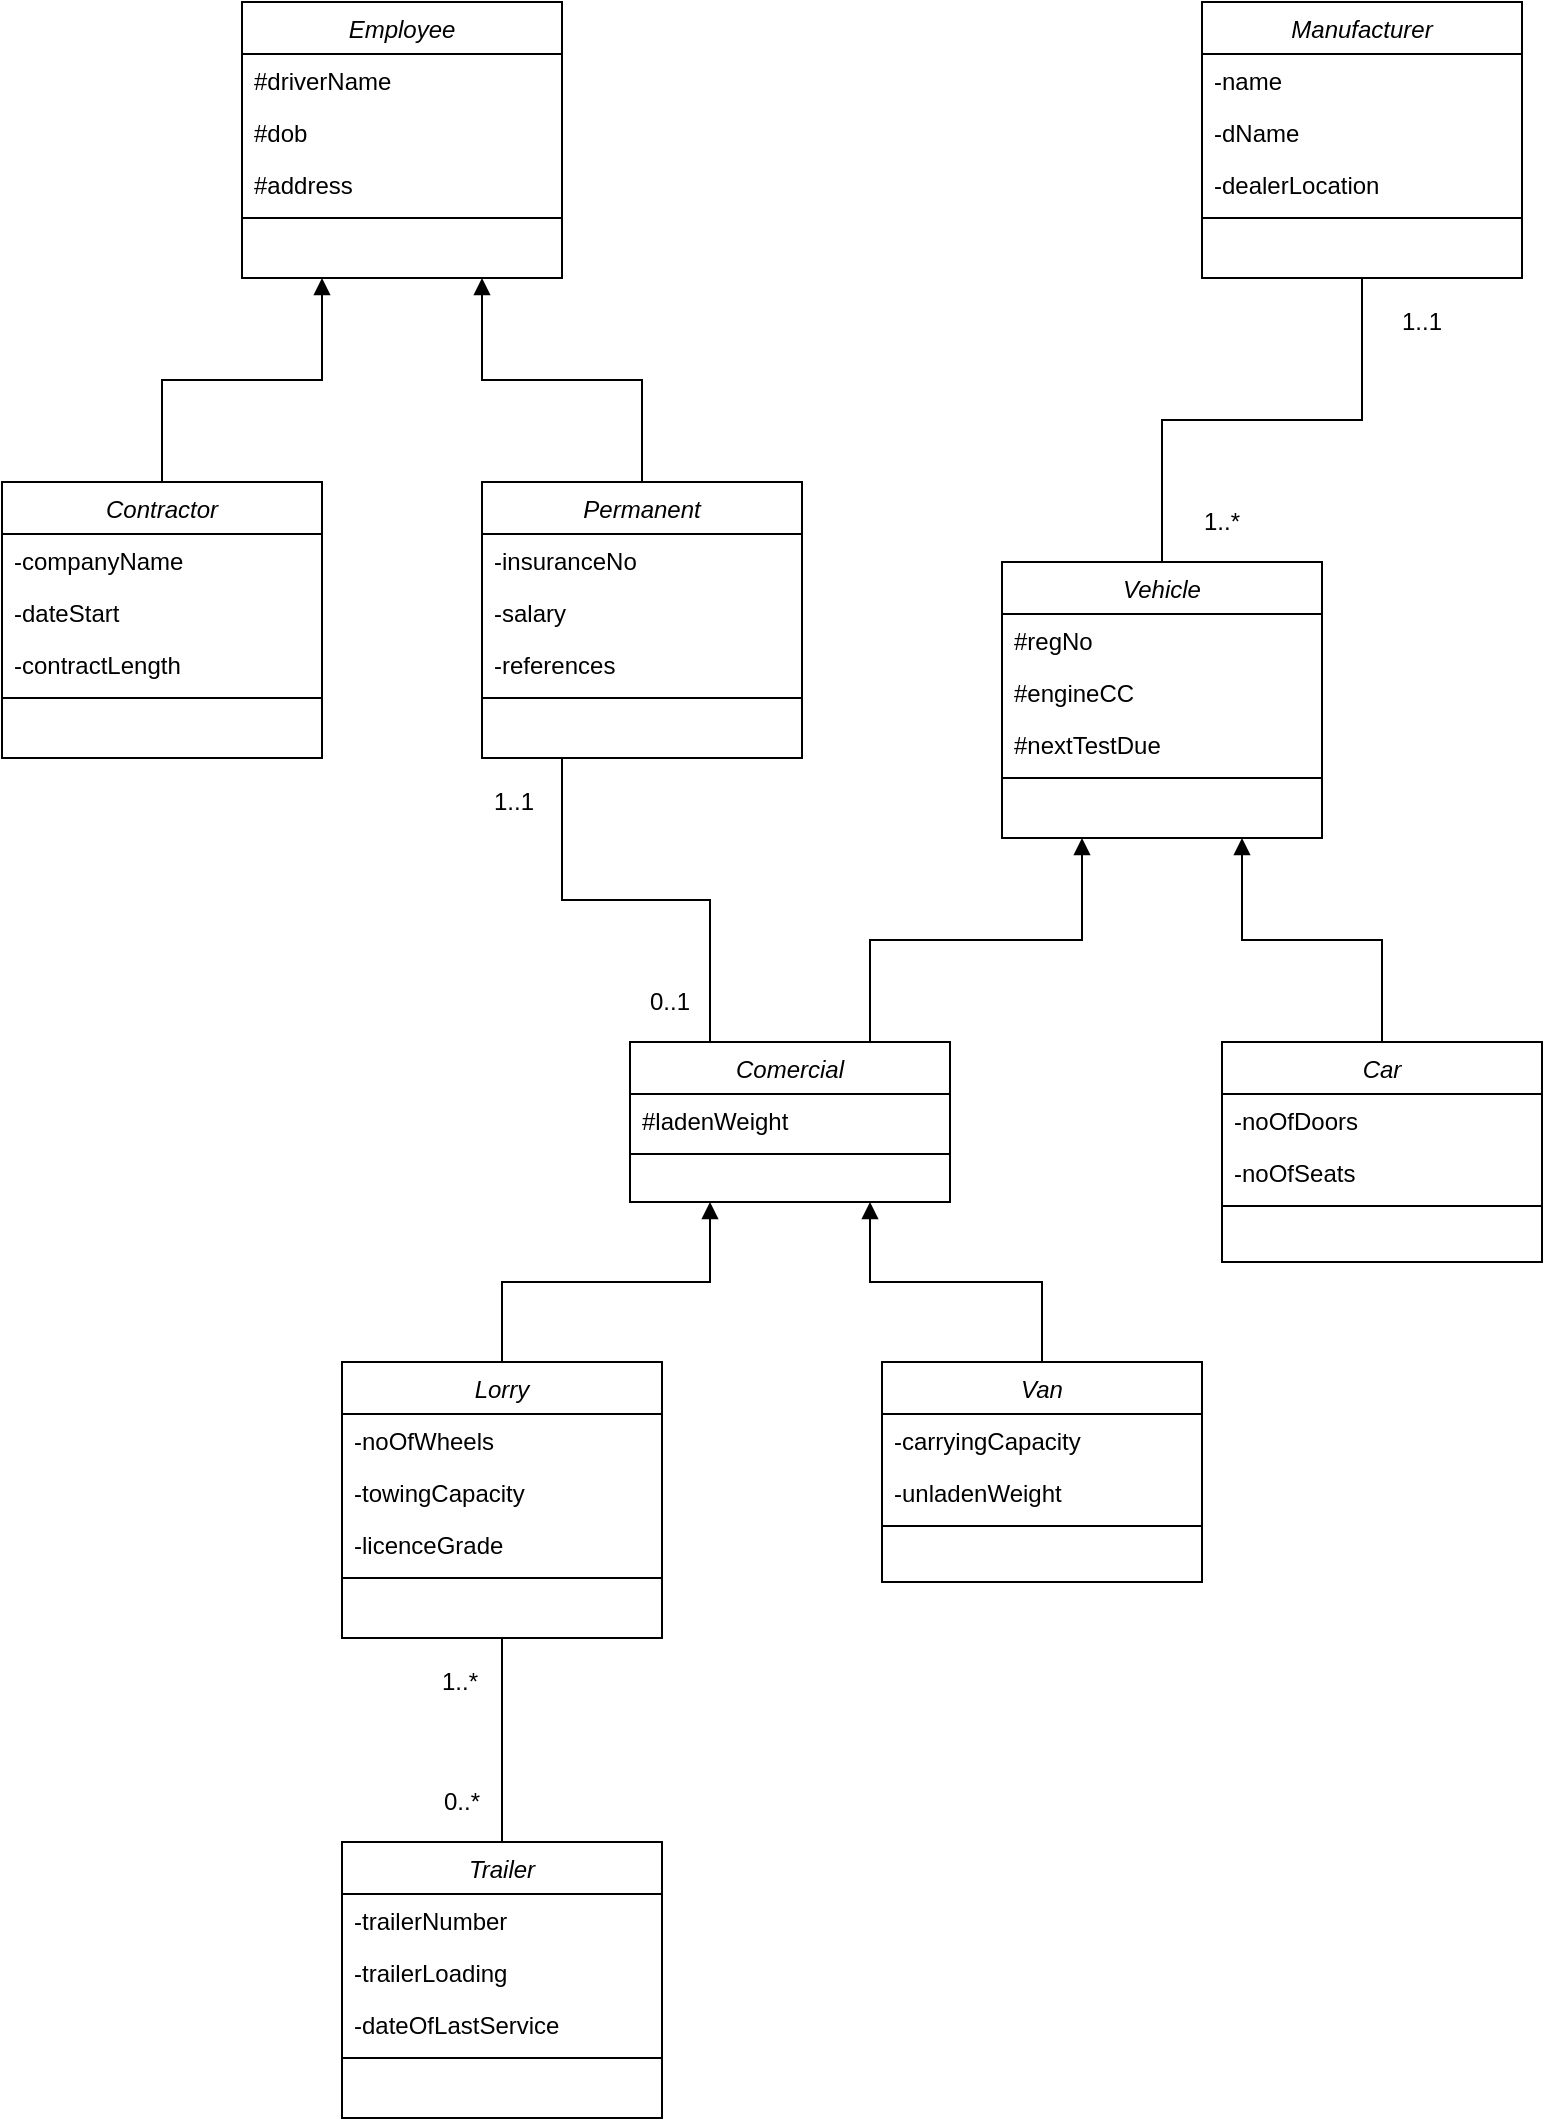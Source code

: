 <mxfile version="14.9.0" type="github">
  <diagram id="C5RBs43oDa-KdzZeNtuy" name="Page-1">
    <mxGraphModel dx="978" dy="853" grid="1" gridSize="10" guides="1" tooltips="1" connect="1" arrows="1" fold="1" page="1" pageScale="1" pageWidth="827" pageHeight="1169" math="0" shadow="0">
      <root>
        <mxCell id="WIyWlLk6GJQsqaUBKTNV-0" />
        <mxCell id="WIyWlLk6GJQsqaUBKTNV-1" parent="WIyWlLk6GJQsqaUBKTNV-0" />
        <mxCell id="zkfFHV4jXpPFQw0GAbJ--0" value="Employee" style="swimlane;fontStyle=2;align=center;verticalAlign=top;childLayout=stackLayout;horizontal=1;startSize=26;horizontalStack=0;resizeParent=1;resizeLast=0;collapsible=1;marginBottom=0;rounded=0;shadow=0;strokeWidth=1;" parent="WIyWlLk6GJQsqaUBKTNV-1" vertex="1">
          <mxGeometry x="150" y="62" width="160" height="138" as="geometry">
            <mxRectangle x="230" y="140" width="160" height="26" as="alternateBounds" />
          </mxGeometry>
        </mxCell>
        <mxCell id="zkfFHV4jXpPFQw0GAbJ--1" value="#driverName" style="text;align=left;verticalAlign=top;spacingLeft=4;spacingRight=4;overflow=hidden;rotatable=0;points=[[0,0.5],[1,0.5]];portConstraint=eastwest;" parent="zkfFHV4jXpPFQw0GAbJ--0" vertex="1">
          <mxGeometry y="26" width="160" height="26" as="geometry" />
        </mxCell>
        <mxCell id="zkfFHV4jXpPFQw0GAbJ--2" value="#dob" style="text;align=left;verticalAlign=top;spacingLeft=4;spacingRight=4;overflow=hidden;rotatable=0;points=[[0,0.5],[1,0.5]];portConstraint=eastwest;rounded=0;shadow=0;html=0;" parent="zkfFHV4jXpPFQw0GAbJ--0" vertex="1">
          <mxGeometry y="52" width="160" height="26" as="geometry" />
        </mxCell>
        <mxCell id="zkfFHV4jXpPFQw0GAbJ--3" value="#address" style="text;align=left;verticalAlign=top;spacingLeft=4;spacingRight=4;overflow=hidden;rotatable=0;points=[[0,0.5],[1,0.5]];portConstraint=eastwest;rounded=0;shadow=0;html=0;" parent="zkfFHV4jXpPFQw0GAbJ--0" vertex="1">
          <mxGeometry y="78" width="160" height="26" as="geometry" />
        </mxCell>
        <mxCell id="zkfFHV4jXpPFQw0GAbJ--4" value="" style="line;html=1;strokeWidth=1;align=left;verticalAlign=middle;spacingTop=-1;spacingLeft=3;spacingRight=3;rotatable=0;labelPosition=right;points=[];portConstraint=eastwest;" parent="zkfFHV4jXpPFQw0GAbJ--0" vertex="1">
          <mxGeometry y="104" width="160" height="8" as="geometry" />
        </mxCell>
        <mxCell id="mM7o_N7rXxKovfC2kiW7-53" style="edgeStyle=orthogonalEdgeStyle;rounded=0;orthogonalLoop=1;jettySize=auto;html=1;exitX=0.5;exitY=0;exitDx=0;exitDy=0;entryX=0.75;entryY=1;entryDx=0;entryDy=0;endArrow=block;endFill=1;" edge="1" parent="WIyWlLk6GJQsqaUBKTNV-1" source="mM7o_N7rXxKovfC2kiW7-0" target="zkfFHV4jXpPFQw0GAbJ--0">
          <mxGeometry relative="1" as="geometry" />
        </mxCell>
        <mxCell id="mM7o_N7rXxKovfC2kiW7-54" style="edgeStyle=orthogonalEdgeStyle;rounded=0;orthogonalLoop=1;jettySize=auto;html=1;exitX=0.25;exitY=1;exitDx=0;exitDy=0;entryX=0.25;entryY=0;entryDx=0;entryDy=0;endArrow=none;endFill=0;" edge="1" parent="WIyWlLk6GJQsqaUBKTNV-1" source="mM7o_N7rXxKovfC2kiW7-0" target="mM7o_N7rXxKovfC2kiW7-21">
          <mxGeometry relative="1" as="geometry" />
        </mxCell>
        <mxCell id="mM7o_N7rXxKovfC2kiW7-0" value="Permanent" style="swimlane;fontStyle=2;align=center;verticalAlign=top;childLayout=stackLayout;horizontal=1;startSize=26;horizontalStack=0;resizeParent=1;resizeLast=0;collapsible=1;marginBottom=0;rounded=0;shadow=0;strokeWidth=1;" vertex="1" parent="WIyWlLk6GJQsqaUBKTNV-1">
          <mxGeometry x="270" y="302" width="160" height="138" as="geometry">
            <mxRectangle x="230" y="140" width="160" height="26" as="alternateBounds" />
          </mxGeometry>
        </mxCell>
        <mxCell id="mM7o_N7rXxKovfC2kiW7-1" value="-insuranceNo" style="text;align=left;verticalAlign=top;spacingLeft=4;spacingRight=4;overflow=hidden;rotatable=0;points=[[0,0.5],[1,0.5]];portConstraint=eastwest;" vertex="1" parent="mM7o_N7rXxKovfC2kiW7-0">
          <mxGeometry y="26" width="160" height="26" as="geometry" />
        </mxCell>
        <mxCell id="mM7o_N7rXxKovfC2kiW7-2" value="-salary" style="text;align=left;verticalAlign=top;spacingLeft=4;spacingRight=4;overflow=hidden;rotatable=0;points=[[0,0.5],[1,0.5]];portConstraint=eastwest;rounded=0;shadow=0;html=0;" vertex="1" parent="mM7o_N7rXxKovfC2kiW7-0">
          <mxGeometry y="52" width="160" height="26" as="geometry" />
        </mxCell>
        <mxCell id="mM7o_N7rXxKovfC2kiW7-3" value="-references" style="text;align=left;verticalAlign=top;spacingLeft=4;spacingRight=4;overflow=hidden;rotatable=0;points=[[0,0.5],[1,0.5]];portConstraint=eastwest;rounded=0;shadow=0;html=0;" vertex="1" parent="mM7o_N7rXxKovfC2kiW7-0">
          <mxGeometry y="78" width="160" height="26" as="geometry" />
        </mxCell>
        <mxCell id="mM7o_N7rXxKovfC2kiW7-4" value="" style="line;html=1;strokeWidth=1;align=left;verticalAlign=middle;spacingTop=-1;spacingLeft=3;spacingRight=3;rotatable=0;labelPosition=right;points=[];portConstraint=eastwest;" vertex="1" parent="mM7o_N7rXxKovfC2kiW7-0">
          <mxGeometry y="104" width="160" height="8" as="geometry" />
        </mxCell>
        <mxCell id="mM7o_N7rXxKovfC2kiW7-52" style="edgeStyle=orthogonalEdgeStyle;rounded=0;orthogonalLoop=1;jettySize=auto;html=1;exitX=0.5;exitY=0;exitDx=0;exitDy=0;entryX=0.25;entryY=1;entryDx=0;entryDy=0;endArrow=block;endFill=1;" edge="1" parent="WIyWlLk6GJQsqaUBKTNV-1" source="mM7o_N7rXxKovfC2kiW7-5" target="zkfFHV4jXpPFQw0GAbJ--0">
          <mxGeometry relative="1" as="geometry" />
        </mxCell>
        <mxCell id="mM7o_N7rXxKovfC2kiW7-5" value="Contractor" style="swimlane;fontStyle=2;align=center;verticalAlign=top;childLayout=stackLayout;horizontal=1;startSize=26;horizontalStack=0;resizeParent=1;resizeLast=0;collapsible=1;marginBottom=0;rounded=0;shadow=0;strokeWidth=1;" vertex="1" parent="WIyWlLk6GJQsqaUBKTNV-1">
          <mxGeometry x="30" y="302" width="160" height="138" as="geometry">
            <mxRectangle x="230" y="140" width="160" height="26" as="alternateBounds" />
          </mxGeometry>
        </mxCell>
        <mxCell id="mM7o_N7rXxKovfC2kiW7-6" value="-companyName" style="text;align=left;verticalAlign=top;spacingLeft=4;spacingRight=4;overflow=hidden;rotatable=0;points=[[0,0.5],[1,0.5]];portConstraint=eastwest;" vertex="1" parent="mM7o_N7rXxKovfC2kiW7-5">
          <mxGeometry y="26" width="160" height="26" as="geometry" />
        </mxCell>
        <mxCell id="mM7o_N7rXxKovfC2kiW7-7" value="-dateStart" style="text;align=left;verticalAlign=top;spacingLeft=4;spacingRight=4;overflow=hidden;rotatable=0;points=[[0,0.5],[1,0.5]];portConstraint=eastwest;rounded=0;shadow=0;html=0;" vertex="1" parent="mM7o_N7rXxKovfC2kiW7-5">
          <mxGeometry y="52" width="160" height="26" as="geometry" />
        </mxCell>
        <mxCell id="mM7o_N7rXxKovfC2kiW7-8" value="-contractLength" style="text;align=left;verticalAlign=top;spacingLeft=4;spacingRight=4;overflow=hidden;rotatable=0;points=[[0,0.5],[1,0.5]];portConstraint=eastwest;rounded=0;shadow=0;html=0;" vertex="1" parent="mM7o_N7rXxKovfC2kiW7-5">
          <mxGeometry y="78" width="160" height="26" as="geometry" />
        </mxCell>
        <mxCell id="mM7o_N7rXxKovfC2kiW7-9" value="" style="line;html=1;strokeWidth=1;align=left;verticalAlign=middle;spacingTop=-1;spacingLeft=3;spacingRight=3;rotatable=0;labelPosition=right;points=[];portConstraint=eastwest;" vertex="1" parent="mM7o_N7rXxKovfC2kiW7-5">
          <mxGeometry y="104" width="160" height="8" as="geometry" />
        </mxCell>
        <mxCell id="mM7o_N7rXxKovfC2kiW7-11" value="Manufacturer" style="swimlane;fontStyle=2;align=center;verticalAlign=top;childLayout=stackLayout;horizontal=1;startSize=26;horizontalStack=0;resizeParent=1;resizeLast=0;collapsible=1;marginBottom=0;rounded=0;shadow=0;strokeWidth=1;" vertex="1" parent="WIyWlLk6GJQsqaUBKTNV-1">
          <mxGeometry x="630" y="62" width="160" height="138" as="geometry">
            <mxRectangle x="230" y="140" width="160" height="26" as="alternateBounds" />
          </mxGeometry>
        </mxCell>
        <mxCell id="mM7o_N7rXxKovfC2kiW7-12" value="-name" style="text;align=left;verticalAlign=top;spacingLeft=4;spacingRight=4;overflow=hidden;rotatable=0;points=[[0,0.5],[1,0.5]];portConstraint=eastwest;" vertex="1" parent="mM7o_N7rXxKovfC2kiW7-11">
          <mxGeometry y="26" width="160" height="26" as="geometry" />
        </mxCell>
        <mxCell id="mM7o_N7rXxKovfC2kiW7-13" value="-dName" style="text;align=left;verticalAlign=top;spacingLeft=4;spacingRight=4;overflow=hidden;rotatable=0;points=[[0,0.5],[1,0.5]];portConstraint=eastwest;rounded=0;shadow=0;html=0;" vertex="1" parent="mM7o_N7rXxKovfC2kiW7-11">
          <mxGeometry y="52" width="160" height="26" as="geometry" />
        </mxCell>
        <mxCell id="mM7o_N7rXxKovfC2kiW7-14" value="-dealerLocation" style="text;align=left;verticalAlign=top;spacingLeft=4;spacingRight=4;overflow=hidden;rotatable=0;points=[[0,0.5],[1,0.5]];portConstraint=eastwest;rounded=0;shadow=0;html=0;" vertex="1" parent="mM7o_N7rXxKovfC2kiW7-11">
          <mxGeometry y="78" width="160" height="26" as="geometry" />
        </mxCell>
        <mxCell id="mM7o_N7rXxKovfC2kiW7-15" value="" style="line;html=1;strokeWidth=1;align=left;verticalAlign=middle;spacingTop=-1;spacingLeft=3;spacingRight=3;rotatable=0;labelPosition=right;points=[];portConstraint=eastwest;" vertex="1" parent="mM7o_N7rXxKovfC2kiW7-11">
          <mxGeometry y="104" width="160" height="8" as="geometry" />
        </mxCell>
        <mxCell id="mM7o_N7rXxKovfC2kiW7-51" style="edgeStyle=orthogonalEdgeStyle;rounded=0;orthogonalLoop=1;jettySize=auto;html=1;exitX=0.5;exitY=0;exitDx=0;exitDy=0;entryX=0.5;entryY=1;entryDx=0;entryDy=0;endArrow=none;endFill=0;" edge="1" parent="WIyWlLk6GJQsqaUBKTNV-1" source="mM7o_N7rXxKovfC2kiW7-16" target="mM7o_N7rXxKovfC2kiW7-11">
          <mxGeometry relative="1" as="geometry" />
        </mxCell>
        <mxCell id="mM7o_N7rXxKovfC2kiW7-16" value="Vehicle" style="swimlane;fontStyle=2;align=center;verticalAlign=top;childLayout=stackLayout;horizontal=1;startSize=26;horizontalStack=0;resizeParent=1;resizeLast=0;collapsible=1;marginBottom=0;rounded=0;shadow=0;strokeWidth=1;" vertex="1" parent="WIyWlLk6GJQsqaUBKTNV-1">
          <mxGeometry x="530" y="342" width="160" height="138" as="geometry">
            <mxRectangle x="230" y="140" width="160" height="26" as="alternateBounds" />
          </mxGeometry>
        </mxCell>
        <mxCell id="mM7o_N7rXxKovfC2kiW7-17" value="#regNo" style="text;align=left;verticalAlign=top;spacingLeft=4;spacingRight=4;overflow=hidden;rotatable=0;points=[[0,0.5],[1,0.5]];portConstraint=eastwest;" vertex="1" parent="mM7o_N7rXxKovfC2kiW7-16">
          <mxGeometry y="26" width="160" height="26" as="geometry" />
        </mxCell>
        <mxCell id="mM7o_N7rXxKovfC2kiW7-18" value="#engineCC" style="text;align=left;verticalAlign=top;spacingLeft=4;spacingRight=4;overflow=hidden;rotatable=0;points=[[0,0.5],[1,0.5]];portConstraint=eastwest;rounded=0;shadow=0;html=0;" vertex="1" parent="mM7o_N7rXxKovfC2kiW7-16">
          <mxGeometry y="52" width="160" height="26" as="geometry" />
        </mxCell>
        <mxCell id="mM7o_N7rXxKovfC2kiW7-19" value="#nextTestDue" style="text;align=left;verticalAlign=top;spacingLeft=4;spacingRight=4;overflow=hidden;rotatable=0;points=[[0,0.5],[1,0.5]];portConstraint=eastwest;rounded=0;shadow=0;html=0;" vertex="1" parent="mM7o_N7rXxKovfC2kiW7-16">
          <mxGeometry y="78" width="160" height="26" as="geometry" />
        </mxCell>
        <mxCell id="mM7o_N7rXxKovfC2kiW7-20" value="" style="line;html=1;strokeWidth=1;align=left;verticalAlign=middle;spacingTop=-1;spacingLeft=3;spacingRight=3;rotatable=0;labelPosition=right;points=[];portConstraint=eastwest;" vertex="1" parent="mM7o_N7rXxKovfC2kiW7-16">
          <mxGeometry y="104" width="160" height="8" as="geometry" />
        </mxCell>
        <mxCell id="mM7o_N7rXxKovfC2kiW7-56" style="edgeStyle=orthogonalEdgeStyle;rounded=0;orthogonalLoop=1;jettySize=auto;html=1;exitX=0.75;exitY=0;exitDx=0;exitDy=0;entryX=0.25;entryY=1;entryDx=0;entryDy=0;endArrow=block;endFill=1;" edge="1" parent="WIyWlLk6GJQsqaUBKTNV-1" source="mM7o_N7rXxKovfC2kiW7-21" target="mM7o_N7rXxKovfC2kiW7-16">
          <mxGeometry relative="1" as="geometry" />
        </mxCell>
        <mxCell id="mM7o_N7rXxKovfC2kiW7-21" value="Comercial" style="swimlane;fontStyle=2;align=center;verticalAlign=top;childLayout=stackLayout;horizontal=1;startSize=26;horizontalStack=0;resizeParent=1;resizeLast=0;collapsible=1;marginBottom=0;rounded=0;shadow=0;strokeWidth=1;" vertex="1" parent="WIyWlLk6GJQsqaUBKTNV-1">
          <mxGeometry x="344" y="582" width="160" height="80" as="geometry">
            <mxRectangle x="230" y="140" width="160" height="26" as="alternateBounds" />
          </mxGeometry>
        </mxCell>
        <mxCell id="mM7o_N7rXxKovfC2kiW7-22" value="#ladenWeight" style="text;align=left;verticalAlign=top;spacingLeft=4;spacingRight=4;overflow=hidden;rotatable=0;points=[[0,0.5],[1,0.5]];portConstraint=eastwest;" vertex="1" parent="mM7o_N7rXxKovfC2kiW7-21">
          <mxGeometry y="26" width="160" height="26" as="geometry" />
        </mxCell>
        <mxCell id="mM7o_N7rXxKovfC2kiW7-25" value="" style="line;html=1;strokeWidth=1;align=left;verticalAlign=middle;spacingTop=-1;spacingLeft=3;spacingRight=3;rotatable=0;labelPosition=right;points=[];portConstraint=eastwest;" vertex="1" parent="mM7o_N7rXxKovfC2kiW7-21">
          <mxGeometry y="52" width="160" height="8" as="geometry" />
        </mxCell>
        <mxCell id="mM7o_N7rXxKovfC2kiW7-49" style="edgeStyle=orthogonalEdgeStyle;rounded=0;orthogonalLoop=1;jettySize=auto;html=1;exitX=0.5;exitY=0;exitDx=0;exitDy=0;entryX=0.75;entryY=1;entryDx=0;entryDy=0;endArrow=block;endFill=1;" edge="1" parent="WIyWlLk6GJQsqaUBKTNV-1" source="mM7o_N7rXxKovfC2kiW7-26" target="mM7o_N7rXxKovfC2kiW7-16">
          <mxGeometry relative="1" as="geometry" />
        </mxCell>
        <mxCell id="mM7o_N7rXxKovfC2kiW7-26" value="Car" style="swimlane;fontStyle=2;align=center;verticalAlign=top;childLayout=stackLayout;horizontal=1;startSize=26;horizontalStack=0;resizeParent=1;resizeLast=0;collapsible=1;marginBottom=0;rounded=0;shadow=0;strokeWidth=1;" vertex="1" parent="WIyWlLk6GJQsqaUBKTNV-1">
          <mxGeometry x="640" y="582" width="160" height="110" as="geometry">
            <mxRectangle x="230" y="140" width="160" height="26" as="alternateBounds" />
          </mxGeometry>
        </mxCell>
        <mxCell id="mM7o_N7rXxKovfC2kiW7-27" value="-noOfDoors" style="text;align=left;verticalAlign=top;spacingLeft=4;spacingRight=4;overflow=hidden;rotatable=0;points=[[0,0.5],[1,0.5]];portConstraint=eastwest;" vertex="1" parent="mM7o_N7rXxKovfC2kiW7-26">
          <mxGeometry y="26" width="160" height="26" as="geometry" />
        </mxCell>
        <mxCell id="mM7o_N7rXxKovfC2kiW7-28" value="-noOfSeats" style="text;align=left;verticalAlign=top;spacingLeft=4;spacingRight=4;overflow=hidden;rotatable=0;points=[[0,0.5],[1,0.5]];portConstraint=eastwest;rounded=0;shadow=0;html=0;" vertex="1" parent="mM7o_N7rXxKovfC2kiW7-26">
          <mxGeometry y="52" width="160" height="26" as="geometry" />
        </mxCell>
        <mxCell id="mM7o_N7rXxKovfC2kiW7-29" value="" style="line;html=1;strokeWidth=1;align=left;verticalAlign=middle;spacingTop=-1;spacingLeft=3;spacingRight=3;rotatable=0;labelPosition=right;points=[];portConstraint=eastwest;" vertex="1" parent="mM7o_N7rXxKovfC2kiW7-26">
          <mxGeometry y="78" width="160" height="8" as="geometry" />
        </mxCell>
        <mxCell id="mM7o_N7rXxKovfC2kiW7-47" style="edgeStyle=orthogonalEdgeStyle;rounded=0;orthogonalLoop=1;jettySize=auto;html=1;exitX=0.5;exitY=0;exitDx=0;exitDy=0;entryX=0.75;entryY=1;entryDx=0;entryDy=0;endArrow=block;endFill=1;" edge="1" parent="WIyWlLk6GJQsqaUBKTNV-1" source="mM7o_N7rXxKovfC2kiW7-31" target="mM7o_N7rXxKovfC2kiW7-21">
          <mxGeometry relative="1" as="geometry" />
        </mxCell>
        <mxCell id="mM7o_N7rXxKovfC2kiW7-31" value="Van" style="swimlane;fontStyle=2;align=center;verticalAlign=top;childLayout=stackLayout;horizontal=1;startSize=26;horizontalStack=0;resizeParent=1;resizeLast=0;collapsible=1;marginBottom=0;rounded=0;shadow=0;strokeWidth=1;" vertex="1" parent="WIyWlLk6GJQsqaUBKTNV-1">
          <mxGeometry x="470" y="742" width="160" height="110" as="geometry">
            <mxRectangle x="230" y="140" width="160" height="26" as="alternateBounds" />
          </mxGeometry>
        </mxCell>
        <mxCell id="mM7o_N7rXxKovfC2kiW7-32" value="-carryingCapacity" style="text;align=left;verticalAlign=top;spacingLeft=4;spacingRight=4;overflow=hidden;rotatable=0;points=[[0,0.5],[1,0.5]];portConstraint=eastwest;" vertex="1" parent="mM7o_N7rXxKovfC2kiW7-31">
          <mxGeometry y="26" width="160" height="26" as="geometry" />
        </mxCell>
        <mxCell id="mM7o_N7rXxKovfC2kiW7-33" value="-unladenWeight" style="text;align=left;verticalAlign=top;spacingLeft=4;spacingRight=4;overflow=hidden;rotatable=0;points=[[0,0.5],[1,0.5]];portConstraint=eastwest;rounded=0;shadow=0;html=0;" vertex="1" parent="mM7o_N7rXxKovfC2kiW7-31">
          <mxGeometry y="52" width="160" height="26" as="geometry" />
        </mxCell>
        <mxCell id="mM7o_N7rXxKovfC2kiW7-34" value="" style="line;html=1;strokeWidth=1;align=left;verticalAlign=middle;spacingTop=-1;spacingLeft=3;spacingRight=3;rotatable=0;labelPosition=right;points=[];portConstraint=eastwest;" vertex="1" parent="mM7o_N7rXxKovfC2kiW7-31">
          <mxGeometry y="78" width="160" height="8" as="geometry" />
        </mxCell>
        <mxCell id="mM7o_N7rXxKovfC2kiW7-46" style="edgeStyle=orthogonalEdgeStyle;rounded=0;orthogonalLoop=1;jettySize=auto;html=1;exitX=0.5;exitY=0;exitDx=0;exitDy=0;entryX=0.25;entryY=1;entryDx=0;entryDy=0;endArrow=block;endFill=1;" edge="1" parent="WIyWlLk6GJQsqaUBKTNV-1" source="mM7o_N7rXxKovfC2kiW7-35" target="mM7o_N7rXxKovfC2kiW7-21">
          <mxGeometry relative="1" as="geometry" />
        </mxCell>
        <mxCell id="mM7o_N7rXxKovfC2kiW7-35" value="Lorry" style="swimlane;fontStyle=2;align=center;verticalAlign=top;childLayout=stackLayout;horizontal=1;startSize=26;horizontalStack=0;resizeParent=1;resizeLast=0;collapsible=1;marginBottom=0;rounded=0;shadow=0;strokeWidth=1;" vertex="1" parent="WIyWlLk6GJQsqaUBKTNV-1">
          <mxGeometry x="200" y="742" width="160" height="138" as="geometry">
            <mxRectangle x="230" y="140" width="160" height="26" as="alternateBounds" />
          </mxGeometry>
        </mxCell>
        <mxCell id="mM7o_N7rXxKovfC2kiW7-36" value="-noOfWheels" style="text;align=left;verticalAlign=top;spacingLeft=4;spacingRight=4;overflow=hidden;rotatable=0;points=[[0,0.5],[1,0.5]];portConstraint=eastwest;" vertex="1" parent="mM7o_N7rXxKovfC2kiW7-35">
          <mxGeometry y="26" width="160" height="26" as="geometry" />
        </mxCell>
        <mxCell id="mM7o_N7rXxKovfC2kiW7-37" value="-towingCapacity" style="text;align=left;verticalAlign=top;spacingLeft=4;spacingRight=4;overflow=hidden;rotatable=0;points=[[0,0.5],[1,0.5]];portConstraint=eastwest;rounded=0;shadow=0;html=0;" vertex="1" parent="mM7o_N7rXxKovfC2kiW7-35">
          <mxGeometry y="52" width="160" height="26" as="geometry" />
        </mxCell>
        <mxCell id="mM7o_N7rXxKovfC2kiW7-38" value="-licenceGrade" style="text;align=left;verticalAlign=top;spacingLeft=4;spacingRight=4;overflow=hidden;rotatable=0;points=[[0,0.5],[1,0.5]];portConstraint=eastwest;rounded=0;shadow=0;html=0;" vertex="1" parent="mM7o_N7rXxKovfC2kiW7-35">
          <mxGeometry y="78" width="160" height="26" as="geometry" />
        </mxCell>
        <mxCell id="mM7o_N7rXxKovfC2kiW7-39" value="" style="line;html=1;strokeWidth=1;align=left;verticalAlign=middle;spacingTop=-1;spacingLeft=3;spacingRight=3;rotatable=0;labelPosition=right;points=[];portConstraint=eastwest;" vertex="1" parent="mM7o_N7rXxKovfC2kiW7-35">
          <mxGeometry y="104" width="160" height="8" as="geometry" />
        </mxCell>
        <mxCell id="mM7o_N7rXxKovfC2kiW7-45" style="edgeStyle=orthogonalEdgeStyle;rounded=0;orthogonalLoop=1;jettySize=auto;html=1;exitX=0.5;exitY=0;exitDx=0;exitDy=0;entryX=0.5;entryY=1;entryDx=0;entryDy=0;endArrow=none;endFill=0;" edge="1" parent="WIyWlLk6GJQsqaUBKTNV-1" source="mM7o_N7rXxKovfC2kiW7-40" target="mM7o_N7rXxKovfC2kiW7-35">
          <mxGeometry relative="1" as="geometry" />
        </mxCell>
        <mxCell id="mM7o_N7rXxKovfC2kiW7-40" value="Trailer" style="swimlane;fontStyle=2;align=center;verticalAlign=top;childLayout=stackLayout;horizontal=1;startSize=26;horizontalStack=0;resizeParent=1;resizeLast=0;collapsible=1;marginBottom=0;rounded=0;shadow=0;strokeWidth=1;" vertex="1" parent="WIyWlLk6GJQsqaUBKTNV-1">
          <mxGeometry x="200" y="982" width="160" height="138" as="geometry">
            <mxRectangle x="230" y="140" width="160" height="26" as="alternateBounds" />
          </mxGeometry>
        </mxCell>
        <mxCell id="mM7o_N7rXxKovfC2kiW7-41" value="-trailerNumber" style="text;align=left;verticalAlign=top;spacingLeft=4;spacingRight=4;overflow=hidden;rotatable=0;points=[[0,0.5],[1,0.5]];portConstraint=eastwest;" vertex="1" parent="mM7o_N7rXxKovfC2kiW7-40">
          <mxGeometry y="26" width="160" height="26" as="geometry" />
        </mxCell>
        <mxCell id="mM7o_N7rXxKovfC2kiW7-42" value="-trailerLoading" style="text;align=left;verticalAlign=top;spacingLeft=4;spacingRight=4;overflow=hidden;rotatable=0;points=[[0,0.5],[1,0.5]];portConstraint=eastwest;rounded=0;shadow=0;html=0;" vertex="1" parent="mM7o_N7rXxKovfC2kiW7-40">
          <mxGeometry y="52" width="160" height="26" as="geometry" />
        </mxCell>
        <mxCell id="mM7o_N7rXxKovfC2kiW7-43" value="-dateOfLastService" style="text;align=left;verticalAlign=top;spacingLeft=4;spacingRight=4;overflow=hidden;rotatable=0;points=[[0,0.5],[1,0.5]];portConstraint=eastwest;rounded=0;shadow=0;html=0;" vertex="1" parent="mM7o_N7rXxKovfC2kiW7-40">
          <mxGeometry y="78" width="160" height="26" as="geometry" />
        </mxCell>
        <mxCell id="mM7o_N7rXxKovfC2kiW7-44" value="" style="line;html=1;strokeWidth=1;align=left;verticalAlign=middle;spacingTop=-1;spacingLeft=3;spacingRight=3;rotatable=0;labelPosition=right;points=[];portConstraint=eastwest;" vertex="1" parent="mM7o_N7rXxKovfC2kiW7-40">
          <mxGeometry y="104" width="160" height="8" as="geometry" />
        </mxCell>
        <mxCell id="mM7o_N7rXxKovfC2kiW7-57" value="1..1" style="text;html=1;strokeColor=none;fillColor=none;align=center;verticalAlign=middle;whiteSpace=wrap;rounded=0;" vertex="1" parent="WIyWlLk6GJQsqaUBKTNV-1">
          <mxGeometry x="266" y="452" width="40" height="20" as="geometry" />
        </mxCell>
        <mxCell id="mM7o_N7rXxKovfC2kiW7-59" value="1..1" style="text;html=1;strokeColor=none;fillColor=none;align=center;verticalAlign=middle;whiteSpace=wrap;rounded=0;" vertex="1" parent="WIyWlLk6GJQsqaUBKTNV-1">
          <mxGeometry x="720" y="212" width="40" height="20" as="geometry" />
        </mxCell>
        <mxCell id="mM7o_N7rXxKovfC2kiW7-60" value="0..1" style="text;html=1;strokeColor=none;fillColor=none;align=center;verticalAlign=middle;whiteSpace=wrap;rounded=0;" vertex="1" parent="WIyWlLk6GJQsqaUBKTNV-1">
          <mxGeometry x="344" y="552" width="40" height="20" as="geometry" />
        </mxCell>
        <mxCell id="mM7o_N7rXxKovfC2kiW7-61" value="1..*" style="text;html=1;strokeColor=none;fillColor=none;align=center;verticalAlign=middle;whiteSpace=wrap;rounded=0;" vertex="1" parent="WIyWlLk6GJQsqaUBKTNV-1">
          <mxGeometry x="620" y="312" width="40" height="20" as="geometry" />
        </mxCell>
        <mxCell id="mM7o_N7rXxKovfC2kiW7-62" value="1..*" style="text;html=1;strokeColor=none;fillColor=none;align=center;verticalAlign=middle;whiteSpace=wrap;rounded=0;" vertex="1" parent="WIyWlLk6GJQsqaUBKTNV-1">
          <mxGeometry x="239" y="892" width="40" height="20" as="geometry" />
        </mxCell>
        <mxCell id="mM7o_N7rXxKovfC2kiW7-63" value="0..*" style="text;html=1;strokeColor=none;fillColor=none;align=center;verticalAlign=middle;whiteSpace=wrap;rounded=0;" vertex="1" parent="WIyWlLk6GJQsqaUBKTNV-1">
          <mxGeometry x="240" y="952" width="40" height="20" as="geometry" />
        </mxCell>
      </root>
    </mxGraphModel>
  </diagram>
</mxfile>

